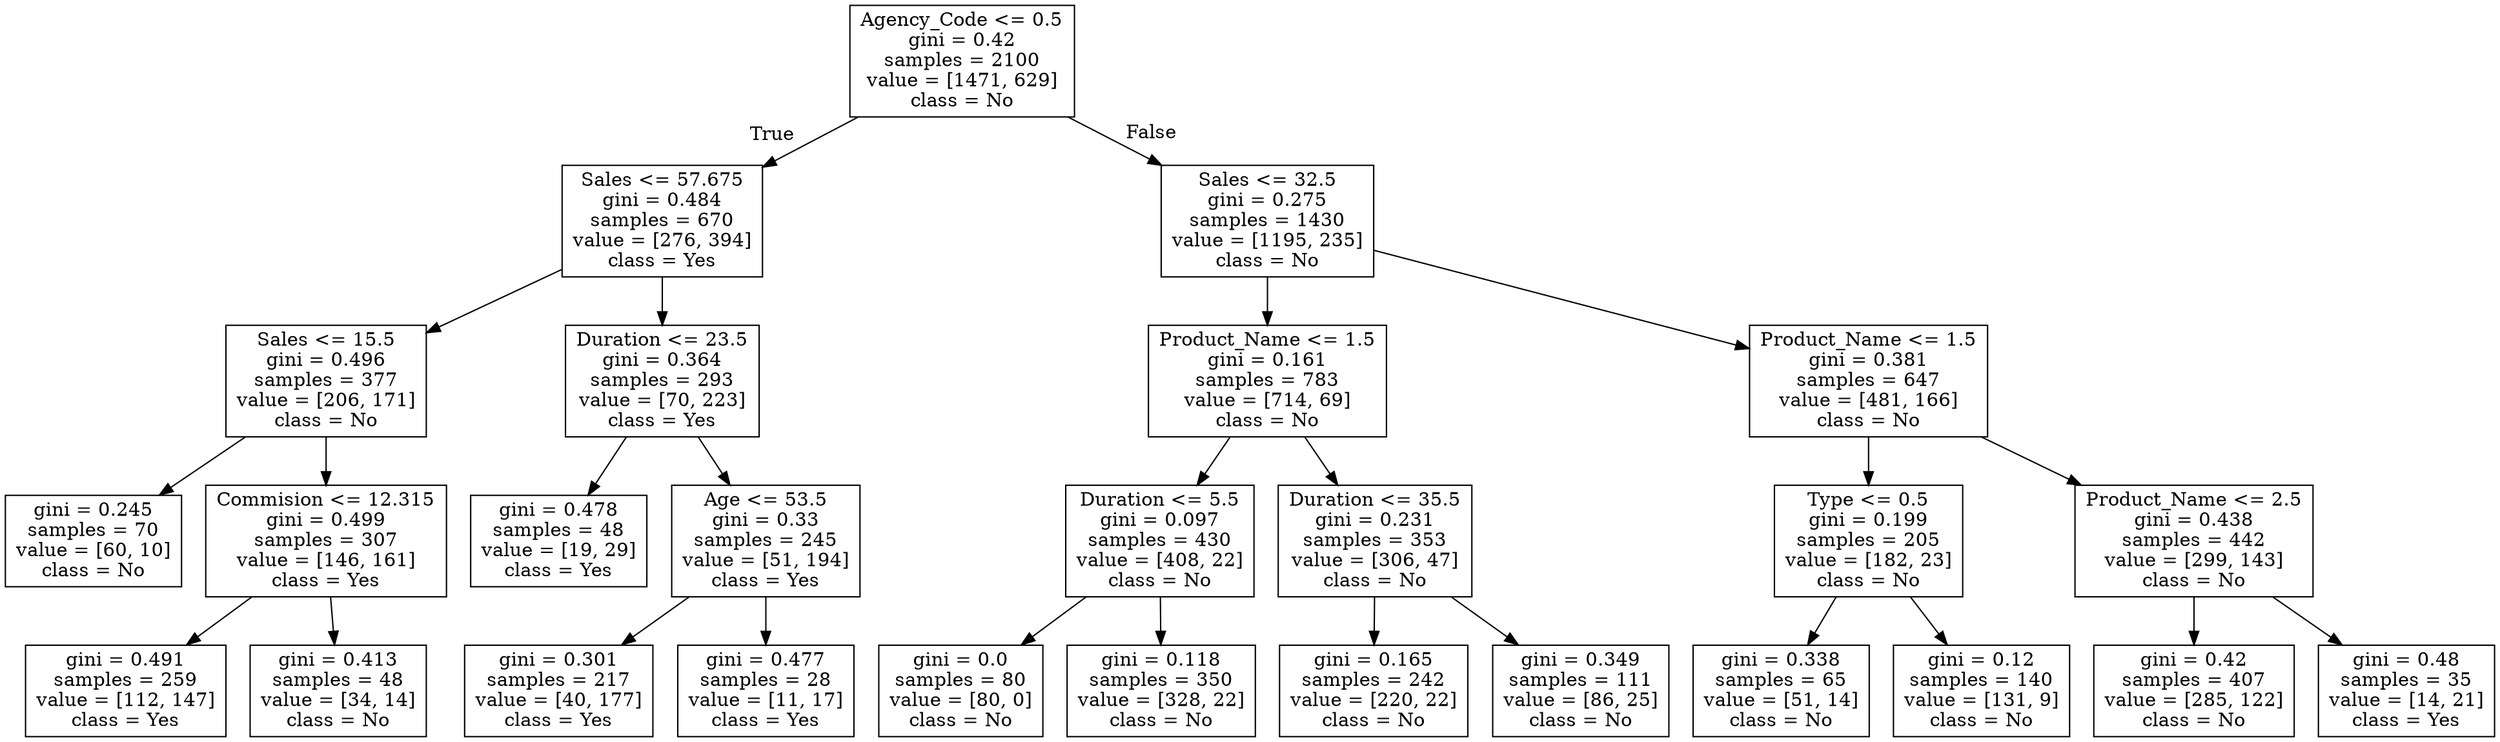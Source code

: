 digraph Tree {
node [shape=box] ;
0 [label="Agency_Code <= 0.5\ngini = 0.42\nsamples = 2100\nvalue = [1471, 629]\nclass = No"] ;
1 [label="Sales <= 57.675\ngini = 0.484\nsamples = 670\nvalue = [276, 394]\nclass = Yes"] ;
0 -> 1 [labeldistance=2.5, labelangle=45, headlabel="True"] ;
2 [label="Sales <= 15.5\ngini = 0.496\nsamples = 377\nvalue = [206, 171]\nclass = No"] ;
1 -> 2 ;
3 [label="gini = 0.245\nsamples = 70\nvalue = [60, 10]\nclass = No"] ;
2 -> 3 ;
4 [label="Commision <= 12.315\ngini = 0.499\nsamples = 307\nvalue = [146, 161]\nclass = Yes"] ;
2 -> 4 ;
5 [label="gini = 0.491\nsamples = 259\nvalue = [112, 147]\nclass = Yes"] ;
4 -> 5 ;
6 [label="gini = 0.413\nsamples = 48\nvalue = [34, 14]\nclass = No"] ;
4 -> 6 ;
7 [label="Duration <= 23.5\ngini = 0.364\nsamples = 293\nvalue = [70, 223]\nclass = Yes"] ;
1 -> 7 ;
8 [label="gini = 0.478\nsamples = 48\nvalue = [19, 29]\nclass = Yes"] ;
7 -> 8 ;
9 [label="Age <= 53.5\ngini = 0.33\nsamples = 245\nvalue = [51, 194]\nclass = Yes"] ;
7 -> 9 ;
10 [label="gini = 0.301\nsamples = 217\nvalue = [40, 177]\nclass = Yes"] ;
9 -> 10 ;
11 [label="gini = 0.477\nsamples = 28\nvalue = [11, 17]\nclass = Yes"] ;
9 -> 11 ;
12 [label="Sales <= 32.5\ngini = 0.275\nsamples = 1430\nvalue = [1195, 235]\nclass = No"] ;
0 -> 12 [labeldistance=2.5, labelangle=-45, headlabel="False"] ;
13 [label="Product_Name <= 1.5\ngini = 0.161\nsamples = 783\nvalue = [714, 69]\nclass = No"] ;
12 -> 13 ;
14 [label="Duration <= 5.5\ngini = 0.097\nsamples = 430\nvalue = [408, 22]\nclass = No"] ;
13 -> 14 ;
15 [label="gini = 0.0\nsamples = 80\nvalue = [80, 0]\nclass = No"] ;
14 -> 15 ;
16 [label="gini = 0.118\nsamples = 350\nvalue = [328, 22]\nclass = No"] ;
14 -> 16 ;
17 [label="Duration <= 35.5\ngini = 0.231\nsamples = 353\nvalue = [306, 47]\nclass = No"] ;
13 -> 17 ;
18 [label="gini = 0.165\nsamples = 242\nvalue = [220, 22]\nclass = No"] ;
17 -> 18 ;
19 [label="gini = 0.349\nsamples = 111\nvalue = [86, 25]\nclass = No"] ;
17 -> 19 ;
20 [label="Product_Name <= 1.5\ngini = 0.381\nsamples = 647\nvalue = [481, 166]\nclass = No"] ;
12 -> 20 ;
21 [label="Type <= 0.5\ngini = 0.199\nsamples = 205\nvalue = [182, 23]\nclass = No"] ;
20 -> 21 ;
22 [label="gini = 0.338\nsamples = 65\nvalue = [51, 14]\nclass = No"] ;
21 -> 22 ;
23 [label="gini = 0.12\nsamples = 140\nvalue = [131, 9]\nclass = No"] ;
21 -> 23 ;
24 [label="Product_Name <= 2.5\ngini = 0.438\nsamples = 442\nvalue = [299, 143]\nclass = No"] ;
20 -> 24 ;
25 [label="gini = 0.42\nsamples = 407\nvalue = [285, 122]\nclass = No"] ;
24 -> 25 ;
26 [label="gini = 0.48\nsamples = 35\nvalue = [14, 21]\nclass = Yes"] ;
24 -> 26 ;
}